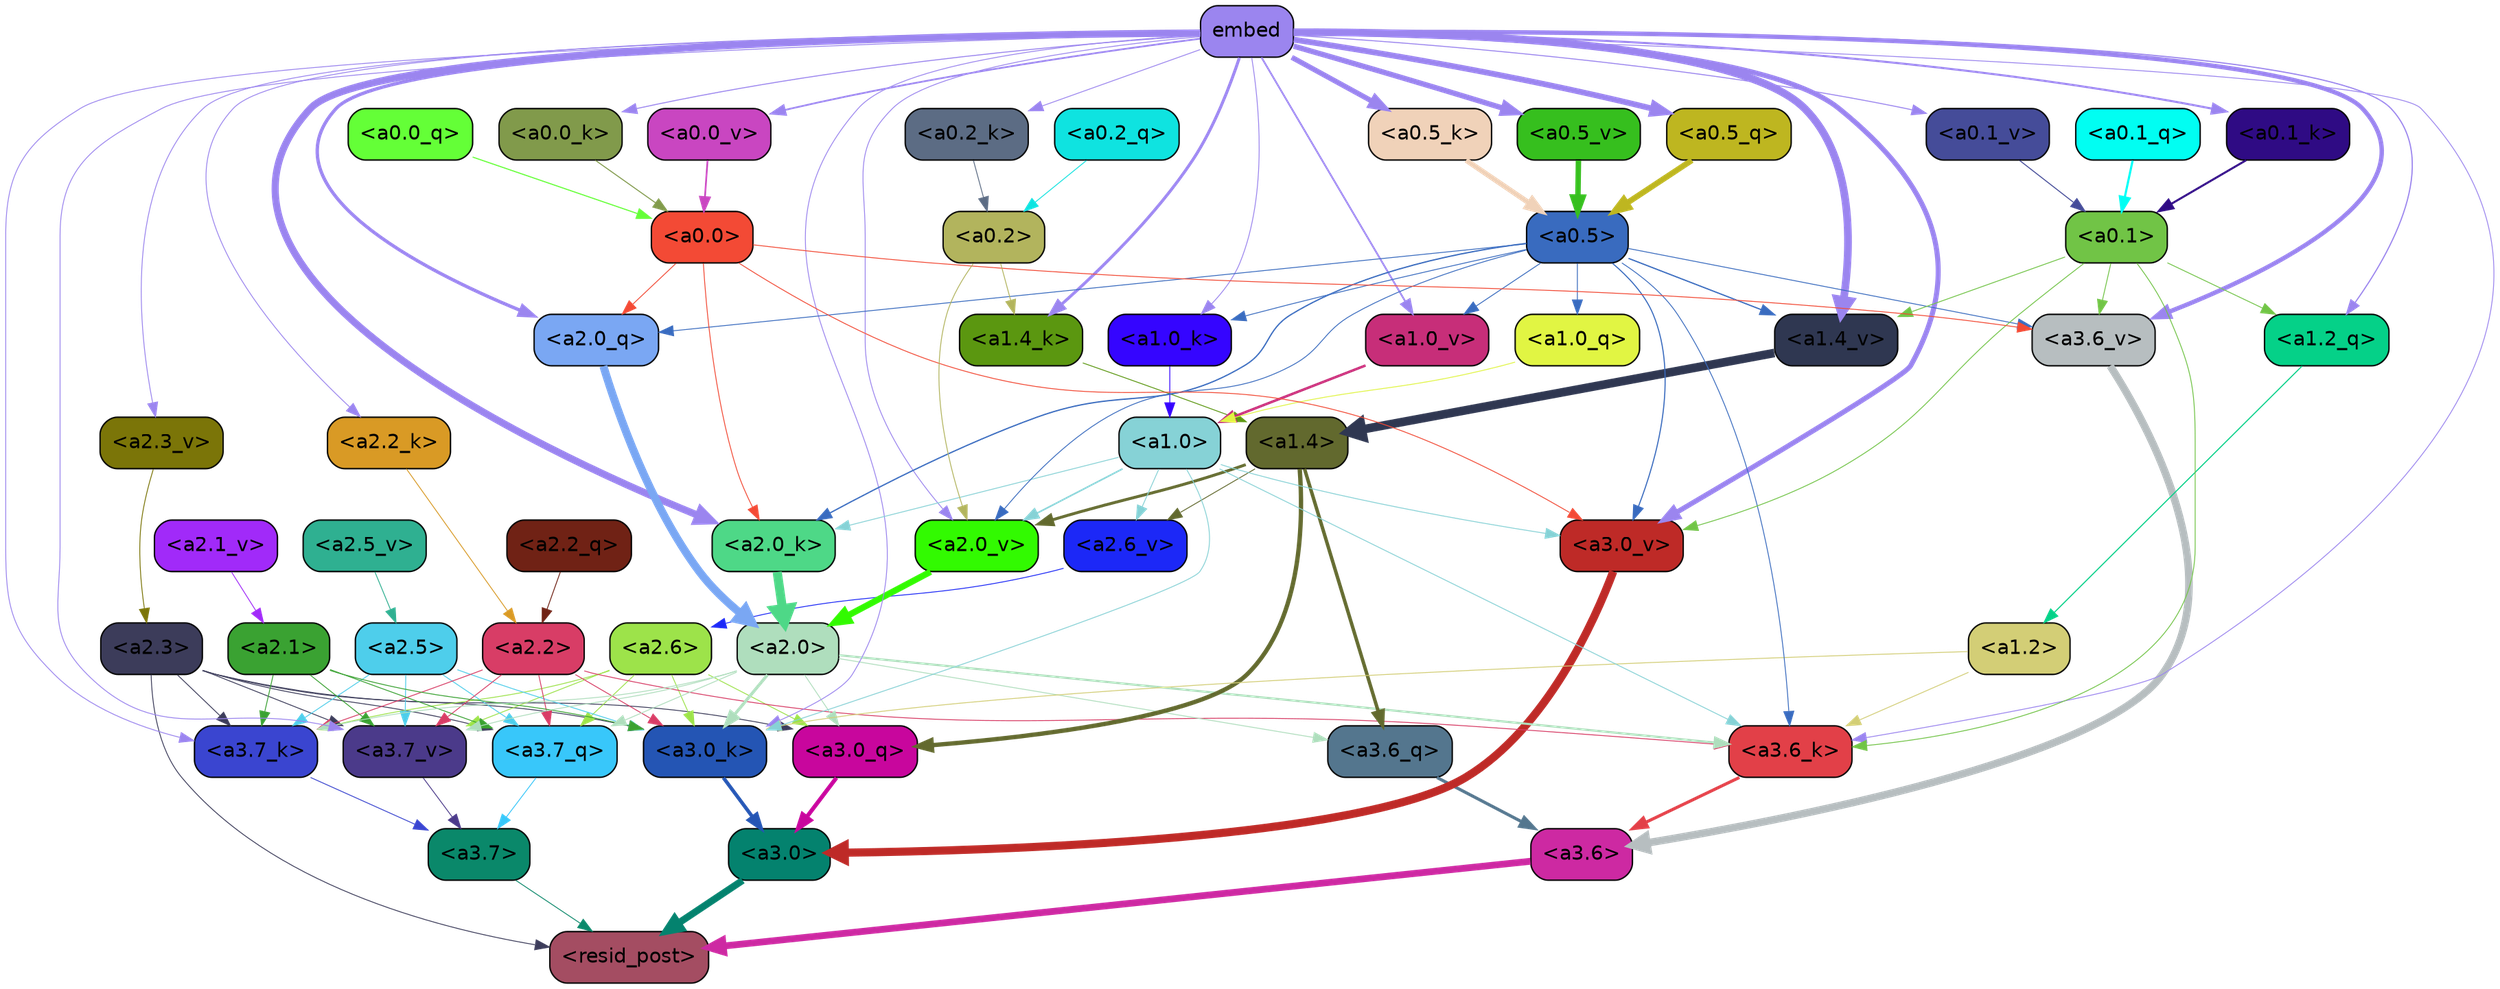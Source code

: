 strict digraph "" {
	graph [bgcolor=transparent,
		layout=dot,
		overlap=false,
		splines=true
	];
	"<a3.7>"	[color=black,
		fillcolor="#0a886a",
		fontname=Helvetica,
		shape=box,
		style="filled, rounded"];
	"<resid_post>"	[color=black,
		fillcolor="#a44d62",
		fontname=Helvetica,
		shape=box,
		style="filled, rounded"];
	"<a3.7>" -> "<resid_post>"	[color="#0a886a",
		penwidth=0.6];
	"<a3.6>"	[color=black,
		fillcolor="#cd29a2",
		fontname=Helvetica,
		shape=box,
		style="filled, rounded"];
	"<a3.6>" -> "<resid_post>"	[color="#cd29a2",
		penwidth=4.7534414529800415];
	"<a3.0>"	[color=black,
		fillcolor="#04826e",
		fontname=Helvetica,
		shape=box,
		style="filled, rounded"];
	"<a3.0>" -> "<resid_post>"	[color="#04826e",
		penwidth=4.898576855659485];
	"<a2.3>"	[color=black,
		fillcolor="#3c3c5a",
		fontname=Helvetica,
		shape=box,
		style="filled, rounded"];
	"<a2.3>" -> "<resid_post>"	[color="#3c3c5a",
		penwidth=0.6];
	"<a3.7_q>"	[color=black,
		fillcolor="#38c7fa",
		fontname=Helvetica,
		shape=box,
		style="filled, rounded"];
	"<a2.3>" -> "<a3.7_q>"	[color="#3c3c5a",
		penwidth=0.6];
	"<a3.0_q>"	[color=black,
		fillcolor="#c8069d",
		fontname=Helvetica,
		shape=box,
		style="filled, rounded"];
	"<a2.3>" -> "<a3.0_q>"	[color="#3c3c5a",
		penwidth=0.6];
	"<a3.7_k>"	[color=black,
		fillcolor="#3a45d0",
		fontname=Helvetica,
		shape=box,
		style="filled, rounded"];
	"<a2.3>" -> "<a3.7_k>"	[color="#3c3c5a",
		penwidth=0.6];
	"<a3.0_k>"	[color=black,
		fillcolor="#2455b4",
		fontname=Helvetica,
		shape=box,
		style="filled, rounded"];
	"<a2.3>" -> "<a3.0_k>"	[color="#3c3c5a",
		penwidth=0.6];
	"<a3.7_v>"	[color=black,
		fillcolor="#4b3a8a",
		fontname=Helvetica,
		shape=box,
		style="filled, rounded"];
	"<a2.3>" -> "<a3.7_v>"	[color="#3c3c5a",
		penwidth=0.6];
	"<a3.7_q>" -> "<a3.7>"	[color="#38c7fa",
		penwidth=0.6];
	"<a3.6_q>"	[color=black,
		fillcolor="#54768e",
		fontname=Helvetica,
		shape=box,
		style="filled, rounded"];
	"<a3.6_q>" -> "<a3.6>"	[color="#54768e",
		penwidth=2.160832464694977];
	"<a3.0_q>" -> "<a3.0>"	[color="#c8069d",
		penwidth=2.870753765106201];
	"<a3.7_k>" -> "<a3.7>"	[color="#3a45d0",
		penwidth=0.6];
	"<a3.6_k>"	[color=black,
		fillcolor="#e24048",
		fontname=Helvetica,
		shape=box,
		style="filled, rounded"];
	"<a3.6_k>" -> "<a3.6>"	[color="#e24048",
		penwidth=2.13908451795578];
	"<a3.0_k>" -> "<a3.0>"	[color="#2455b4",
		penwidth=2.520303964614868];
	"<a3.7_v>" -> "<a3.7>"	[color="#4b3a8a",
		penwidth=0.6];
	"<a3.6_v>"	[color=black,
		fillcolor="#b7bec0",
		fontname=Helvetica,
		shape=box,
		style="filled, rounded"];
	"<a3.6_v>" -> "<a3.6>"	[color="#b7bec0",
		penwidth=5.297133803367615];
	"<a3.0_v>"	[color=black,
		fillcolor="#be2a27",
		fontname=Helvetica,
		shape=box,
		style="filled, rounded"];
	"<a3.0_v>" -> "<a3.0>"	[color="#be2a27",
		penwidth=5.680712580680847];
	"<a2.6>"	[color=black,
		fillcolor="#9de34a",
		fontname=Helvetica,
		shape=box,
		style="filled, rounded"];
	"<a2.6>" -> "<a3.7_q>"	[color="#9de34a",
		penwidth=0.6];
	"<a2.6>" -> "<a3.0_q>"	[color="#9de34a",
		penwidth=0.6];
	"<a2.6>" -> "<a3.7_k>"	[color="#9de34a",
		penwidth=0.6];
	"<a2.6>" -> "<a3.0_k>"	[color="#9de34a",
		penwidth=0.6];
	"<a2.6>" -> "<a3.7_v>"	[color="#9de34a",
		penwidth=0.6];
	"<a2.5>"	[color=black,
		fillcolor="#4eceeb",
		fontname=Helvetica,
		shape=box,
		style="filled, rounded"];
	"<a2.5>" -> "<a3.7_q>"	[color="#4eceeb",
		penwidth=0.6];
	"<a2.5>" -> "<a3.7_k>"	[color="#4eceeb",
		penwidth=0.6];
	"<a2.5>" -> "<a3.0_k>"	[color="#4eceeb",
		penwidth=0.6];
	"<a2.5>" -> "<a3.7_v>"	[color="#4eceeb",
		penwidth=0.6];
	"<a2.2>"	[color=black,
		fillcolor="#d83d66",
		fontname=Helvetica,
		shape=box,
		style="filled, rounded"];
	"<a2.2>" -> "<a3.7_q>"	[color="#d83d66",
		penwidth=0.6];
	"<a2.2>" -> "<a3.7_k>"	[color="#d83d66",
		penwidth=0.6];
	"<a2.2>" -> "<a3.6_k>"	[color="#d83d66",
		penwidth=0.6];
	"<a2.2>" -> "<a3.0_k>"	[color="#d83d66",
		penwidth=0.6];
	"<a2.2>" -> "<a3.7_v>"	[color="#d83d66",
		penwidth=0.6];
	"<a2.1>"	[color=black,
		fillcolor="#3aa232",
		fontname=Helvetica,
		shape=box,
		style="filled, rounded"];
	"<a2.1>" -> "<a3.7_q>"	[color="#3aa232",
		penwidth=0.6];
	"<a2.1>" -> "<a3.7_k>"	[color="#3aa232",
		penwidth=0.6];
	"<a2.1>" -> "<a3.0_k>"	[color="#3aa232",
		penwidth=0.6];
	"<a2.1>" -> "<a3.7_v>"	[color="#3aa232",
		penwidth=0.6];
	"<a2.0>"	[color=black,
		fillcolor="#afdebd",
		fontname=Helvetica,
		shape=box,
		style="filled, rounded"];
	"<a2.0>" -> "<a3.7_q>"	[color="#afdebd",
		penwidth=0.6];
	"<a2.0>" -> "<a3.6_q>"	[color="#afdebd",
		penwidth=0.6];
	"<a2.0>" -> "<a3.0_q>"	[color="#afdebd",
		penwidth=0.6];
	"<a2.0>" -> "<a3.7_k>"	[color="#afdebd",
		penwidth=0.6];
	"<a2.0>" -> "<a3.6_k>"	[color="#afdebd",
		penwidth=1.4807794839143753];
	"<a2.0>" -> "<a3.0_k>"	[color="#afdebd",
		penwidth=2.095262974500656];
	"<a2.0>" -> "<a3.7_v>"	[color="#afdebd",
		penwidth=0.6];
	"<a1.4>"	[color=black,
		fillcolor="#62692e",
		fontname=Helvetica,
		shape=box,
		style="filled, rounded"];
	"<a1.4>" -> "<a3.6_q>"	[color="#62692e",
		penwidth=2.425799250602722];
	"<a1.4>" -> "<a3.0_q>"	[color="#62692e",
		penwidth=3.0341034531593323];
	"<a2.6_v>"	[color=black,
		fillcolor="#1c28f7",
		fontname=Helvetica,
		shape=box,
		style="filled, rounded"];
	"<a1.4>" -> "<a2.6_v>"	[color="#62692e",
		penwidth=0.6];
	"<a2.0_v>"	[color=black,
		fillcolor="#32fa01",
		fontname=Helvetica,
		shape=box,
		style="filled, rounded"];
	"<a1.4>" -> "<a2.0_v>"	[color="#62692e",
		penwidth=2.007302835583687];
	embed	[color=black,
		fillcolor="#9b85ef",
		fontname=Helvetica,
		shape=box,
		style="filled, rounded"];
	embed -> "<a3.7_k>"	[color="#9b85ef",
		penwidth=0.6];
	embed -> "<a3.6_k>"	[color="#9b85ef",
		penwidth=0.6];
	embed -> "<a3.0_k>"	[color="#9b85ef",
		penwidth=0.6];
	embed -> "<a3.7_v>"	[color="#9b85ef",
		penwidth=0.6];
	embed -> "<a3.6_v>"	[color="#9b85ef",
		penwidth=3.067279100418091];
	embed -> "<a3.0_v>"	[color="#9b85ef",
		penwidth=3.5202720761299133];
	"<a2.0_q>"	[color=black,
		fillcolor="#7aa7f3",
		fontname=Helvetica,
		shape=box,
		style="filled, rounded"];
	embed -> "<a2.0_q>"	[color="#9b85ef",
		penwidth=2.339468687772751];
	"<a2.2_k>"	[color=black,
		fillcolor="#d99a25",
		fontname=Helvetica,
		shape=box,
		style="filled, rounded"];
	embed -> "<a2.2_k>"	[color="#9b85ef",
		penwidth=0.6];
	"<a2.0_k>"	[color=black,
		fillcolor="#4ed887",
		fontname=Helvetica,
		shape=box,
		style="filled, rounded"];
	embed -> "<a2.0_k>"	[color="#9b85ef",
		penwidth=4.9759310483932495];
	"<a2.3_v>"	[color=black,
		fillcolor="#7b7508",
		fontname=Helvetica,
		shape=box,
		style="filled, rounded"];
	embed -> "<a2.3_v>"	[color="#9b85ef",
		penwidth=0.6];
	embed -> "<a2.0_v>"	[color="#9b85ef",
		penwidth=0.6];
	"<a1.2_q>"	[color=black,
		fillcolor="#05d188",
		fontname=Helvetica,
		shape=box,
		style="filled, rounded"];
	embed -> "<a1.2_q>"	[color="#9b85ef",
		penwidth=0.8262195587158203];
	"<a1.4_k>"	[color=black,
		fillcolor="#5b9710",
		fontname=Helvetica,
		shape=box,
		style="filled, rounded"];
	embed -> "<a1.4_k>"	[color="#9b85ef",
		penwidth=2.0715588331222534];
	"<a1.0_k>"	[color=black,
		fillcolor="#3505ff",
		fontname=Helvetica,
		shape=box,
		style="filled, rounded"];
	embed -> "<a1.0_k>"	[color="#9b85ef",
		penwidth=0.6];
	"<a1.4_v>"	[color=black,
		fillcolor="#2f3751",
		fontname=Helvetica,
		shape=box,
		style="filled, rounded"];
	embed -> "<a1.4_v>"	[color="#9b85ef",
		penwidth=5.3763720989227295];
	"<a1.0_v>"	[color=black,
		fillcolor="#c72e79",
		fontname=Helvetica,
		shape=box,
		style="filled, rounded"];
	embed -> "<a1.0_v>"	[color="#9b85ef",
		penwidth=1.232791244983673];
	"<a0.5_q>"	[color=black,
		fillcolor="#beb620",
		fontname=Helvetica,
		shape=box,
		style="filled, rounded"];
	embed -> "<a0.5_q>"	[color="#9b85ef",
		penwidth=4.023846864700317];
	"<a0.5_k>"	[color=black,
		fillcolor="#f0d2b9",
		fontname=Helvetica,
		shape=box,
		style="filled, rounded"];
	embed -> "<a0.5_k>"	[color="#9b85ef",
		penwidth=3.6077781692147255];
	"<a0.2_k>"	[color=black,
		fillcolor="#5c6c84",
		fontname=Helvetica,
		shape=box,
		style="filled, rounded"];
	embed -> "<a0.2_k>"	[color="#9b85ef",
		penwidth=0.6];
	"<a0.1_k>"	[color=black,
		fillcolor="#2f0b84",
		fontname=Helvetica,
		shape=box,
		style="filled, rounded"];
	embed -> "<a0.1_k>"	[color="#9b85ef",
		penwidth=1.4202172756195068];
	"<a0.0_k>"	[color=black,
		fillcolor="#819a4b",
		fontname=Helvetica,
		shape=box,
		style="filled, rounded"];
	embed -> "<a0.0_k>"	[color="#9b85ef",
		penwidth=0.6857509613037109];
	"<a0.5_v>"	[color=black,
		fillcolor="#36bf1e",
		fontname=Helvetica,
		shape=box,
		style="filled, rounded"];
	embed -> "<a0.5_v>"	[color="#9b85ef",
		penwidth=3.744613029062748];
	"<a0.1_v>"	[color=black,
		fillcolor="#454c99",
		fontname=Helvetica,
		shape=box,
		style="filled, rounded"];
	embed -> "<a0.1_v>"	[color="#9b85ef",
		penwidth=0.6802842617034912];
	"<a0.0_v>"	[color=black,
		fillcolor="#c946c1",
		fontname=Helvetica,
		shape=box,
		style="filled, rounded"];
	embed -> "<a0.0_v>"	[color="#9b85ef",
		penwidth=1.1918210983276367];
	"<a1.2>"	[color=black,
		fillcolor="#d3ce76",
		fontname=Helvetica,
		shape=box,
		style="filled, rounded"];
	"<a1.2>" -> "<a3.6_k>"	[color="#d3ce76",
		penwidth=0.6];
	"<a1.2>" -> "<a3.0_k>"	[color="#d3ce76",
		penwidth=0.6];
	"<a1.0>"	[color=black,
		fillcolor="#86d2d6",
		fontname=Helvetica,
		shape=box,
		style="filled, rounded"];
	"<a1.0>" -> "<a3.6_k>"	[color="#86d2d6",
		penwidth=0.6];
	"<a1.0>" -> "<a3.0_k>"	[color="#86d2d6",
		penwidth=0.6];
	"<a1.0>" -> "<a3.0_v>"	[color="#86d2d6",
		penwidth=0.6];
	"<a1.0>" -> "<a2.0_k>"	[color="#86d2d6",
		penwidth=0.6];
	"<a1.0>" -> "<a2.6_v>"	[color="#86d2d6",
		penwidth=0.6];
	"<a1.0>" -> "<a2.0_v>"	[color="#86d2d6",
		penwidth=1.0943371653556824];
	"<a0.5>"	[color=black,
		fillcolor="#396bbf",
		fontname=Helvetica,
		shape=box,
		style="filled, rounded"];
	"<a0.5>" -> "<a3.6_k>"	[color="#396bbf",
		penwidth=0.6];
	"<a0.5>" -> "<a3.6_v>"	[color="#396bbf",
		penwidth=0.6];
	"<a0.5>" -> "<a3.0_v>"	[color="#396bbf",
		penwidth=0.764040544629097];
	"<a0.5>" -> "<a2.0_q>"	[color="#396bbf",
		penwidth=0.6];
	"<a0.5>" -> "<a2.0_k>"	[color="#396bbf",
		penwidth=0.8956001400947571];
	"<a0.5>" -> "<a2.0_v>"	[color="#396bbf",
		penwidth=0.6];
	"<a1.0_q>"	[color=black,
		fillcolor="#e1f543",
		fontname=Helvetica,
		shape=box,
		style="filled, rounded"];
	"<a0.5>" -> "<a1.0_q>"	[color="#396bbf",
		penwidth=0.6];
	"<a0.5>" -> "<a1.0_k>"	[color="#396bbf",
		penwidth=0.6];
	"<a0.5>" -> "<a1.4_v>"	[color="#396bbf",
		penwidth=0.8774083852767944];
	"<a0.5>" -> "<a1.0_v>"	[color="#396bbf",
		penwidth=0.6];
	"<a0.1>"	[color=black,
		fillcolor="#71c446",
		fontname=Helvetica,
		shape=box,
		style="filled, rounded"];
	"<a0.1>" -> "<a3.6_k>"	[color="#71c446",
		penwidth=0.6];
	"<a0.1>" -> "<a3.6_v>"	[color="#71c446",
		penwidth=0.6];
	"<a0.1>" -> "<a3.0_v>"	[color="#71c446",
		penwidth=0.6];
	"<a0.1>" -> "<a1.2_q>"	[color="#71c446",
		penwidth=0.6];
	"<a0.1>" -> "<a1.4_v>"	[color="#71c446",
		penwidth=0.6];
	"<a0.0>"	[color=black,
		fillcolor="#f34a35",
		fontname=Helvetica,
		shape=box,
		style="filled, rounded"];
	"<a0.0>" -> "<a3.6_v>"	[color="#f34a35",
		penwidth=0.6];
	"<a0.0>" -> "<a3.0_v>"	[color="#f34a35",
		penwidth=0.6];
	"<a0.0>" -> "<a2.0_q>"	[color="#f34a35",
		penwidth=0.6];
	"<a0.0>" -> "<a2.0_k>"	[color="#f34a35",
		penwidth=0.6];
	"<a2.2_q>"	[color=black,
		fillcolor="#702215",
		fontname=Helvetica,
		shape=box,
		style="filled, rounded"];
	"<a2.2_q>" -> "<a2.2>"	[color="#702215",
		penwidth=0.6];
	"<a2.0_q>" -> "<a2.0>"	[color="#7aa7f3",
		penwidth=5.606565475463867];
	"<a2.2_k>" -> "<a2.2>"	[color="#d99a25",
		penwidth=0.6];
	"<a2.0_k>" -> "<a2.0>"	[color="#4ed887",
		penwidth=6.344284534454346];
	"<a2.6_v>" -> "<a2.6>"	[color="#1c28f7",
		penwidth=0.6];
	"<a2.5_v>"	[color=black,
		fillcolor="#2fb091",
		fontname=Helvetica,
		shape=box,
		style="filled, rounded"];
	"<a2.5_v>" -> "<a2.5>"	[color="#2fb091",
		penwidth=0.6];
	"<a2.3_v>" -> "<a2.3>"	[color="#7b7508",
		penwidth=0.6];
	"<a2.1_v>"	[color=black,
		fillcolor="#a12af9",
		fontname=Helvetica,
		shape=box,
		style="filled, rounded"];
	"<a2.1_v>" -> "<a2.1>"	[color="#a12af9",
		penwidth=0.6];
	"<a2.0_v>" -> "<a2.0>"	[color="#32fa01",
		penwidth=4.422677040100098];
	"<a0.2>"	[color=black,
		fillcolor="#b2b45d",
		fontname=Helvetica,
		shape=box,
		style="filled, rounded"];
	"<a0.2>" -> "<a2.0_v>"	[color="#b2b45d",
		penwidth=0.6];
	"<a0.2>" -> "<a1.4_k>"	[color="#b2b45d",
		penwidth=0.6];
	"<a1.2_q>" -> "<a1.2>"	[color="#05d188",
		penwidth=0.7570515871047974];
	"<a1.0_q>" -> "<a1.0>"	[color="#e1f543",
		penwidth=0.6];
	"<a1.4_k>" -> "<a1.4>"	[color="#5b9710",
		penwidth=0.6];
	"<a1.0_k>" -> "<a1.0>"	[color="#3505ff",
		penwidth=0.6];
	"<a1.4_v>" -> "<a1.4>"	[color="#2f3751",
		penwidth=6.0194467306137085];
	"<a1.0_v>" -> "<a1.0>"	[color="#c72e79",
		penwidth=1.738280937075615];
	"<a0.5_q>" -> "<a0.5>"	[color="#beb620",
		penwidth=4.023846536874771];
	"<a0.2_q>"	[color=black,
		fillcolor="#0fe3e0",
		fontname=Helvetica,
		shape=box,
		style="filled, rounded"];
	"<a0.2_q>" -> "<a0.2>"	[color="#0fe3e0",
		penwidth=0.6];
	"<a0.1_q>"	[color=black,
		fillcolor="#01fef2",
		fontname=Helvetica,
		shape=box,
		style="filled, rounded"];
	"<a0.1_q>" -> "<a0.1>"	[color="#01fef2",
		penwidth=1.5174570083618164];
	"<a0.0_q>"	[color=black,
		fillcolor="#64ff37",
		fontname=Helvetica,
		shape=box,
		style="filled, rounded"];
	"<a0.0_q>" -> "<a0.0>"	[color="#64ff37",
		penwidth=0.766176700592041];
	"<a0.5_k>" -> "<a0.5>"	[color="#f0d2b9",
		penwidth=3.607769437134266];
	"<a0.2_k>" -> "<a0.2>"	[color="#5c6c84",
		penwidth=0.6];
	"<a0.1_k>" -> "<a0.1>"	[color="#2f0b84",
		penwidth=1.4202113151550293];
	"<a0.0_k>" -> "<a0.0>"	[color="#819a4b",
		penwidth=0.6857404708862305];
	"<a0.5_v>" -> "<a0.5>"	[color="#36bf1e",
		penwidth=3.7962711341679096];
	"<a0.1_v>" -> "<a0.1>"	[color="#454c99",
		penwidth=0.6802752017974854];
	"<a0.0_v>" -> "<a0.0>"	[color="#c946c1",
		penwidth=1.1918113231658936];
}
